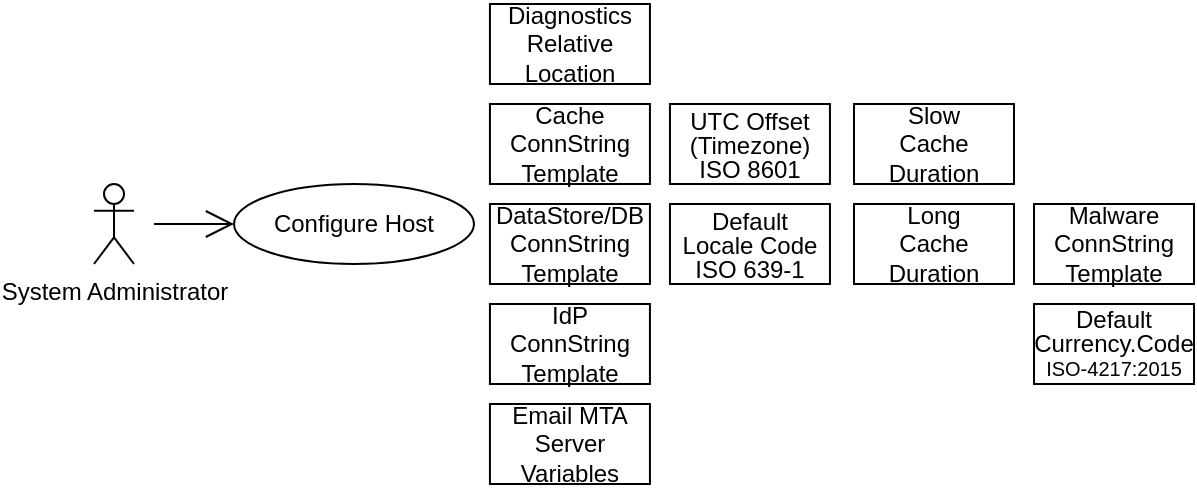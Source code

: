 <mxfile compressed="false" version="20.3.0" type="device">
  <diagram id="mmUZakIsOv3NwlKeWruH" name="Functionality/Configuration - Environment Host">
    <mxGraphModel dx="782" dy="517" grid="1" gridSize="10" guides="1" tooltips="1" connect="1" arrows="1" fold="1" page="1" pageScale="1" pageWidth="827" pageHeight="1169" math="0" shadow="0">
      <root>
        <mxCell id="ZjFRYGrIWTZQ1t4Ij7CG-0" />
        <mxCell id="ZjFRYGrIWTZQ1t4Ij7CG-1" parent="ZjFRYGrIWTZQ1t4Ij7CG-0" />
        <UserObject label="&lt;p style=&quot;line-height: 100%&quot;&gt;Default &lt;br style=&quot;font-size: 12px&quot;&gt;Locale Code&lt;br&gt;ISO 639-1&lt;/p&gt;" link="https://en.wikipedia.org/wiki/List_of_ISO_639-1_codes" id="ZjFRYGrIWTZQ1t4Ij7CG-2">
          <mxCell style="rounded=0;whiteSpace=wrap;html=1;fontFamily=Helvetica;fontSize=12;fontColor=#000000;align=center;strokeColor=#000000;strokeWidth=1;gradientColor=#ffffff;" parent="ZjFRYGrIWTZQ1t4Ij7CG-1" vertex="1">
            <mxGeometry x="417.97" y="300" width="80" height="40" as="geometry" />
          </mxCell>
        </UserObject>
        <mxCell id="ZjFRYGrIWTZQ1t4Ij7CG-3" value="&lt;p style=&quot;line-height: 100%&quot;&gt;UTC Offset&lt;br style=&quot;font-size: 12px&quot;&gt;(Timezone)&lt;br&gt;ISO 8601&lt;br&gt;&lt;/p&gt;" style="rounded=0;whiteSpace=wrap;html=1;fontFamily=Helvetica;fontSize=12;fontColor=#000000;align=center;strokeColor=#000000;strokeWidth=1;gradientColor=#ffffff;" parent="ZjFRYGrIWTZQ1t4Ij7CG-1" vertex="1">
          <mxGeometry x="417.97" y="250" width="80" height="40" as="geometry" />
        </mxCell>
        <UserObject label="Slow&lt;br style=&quot;font-size: 12px;&quot;&gt;Cache Duration" tooltip="eg: 3 seconds" id="ZjFRYGrIWTZQ1t4Ij7CG-4">
          <mxCell style="rounded=0;whiteSpace=wrap;html=1;fontFamily=Helvetica;fontSize=12;fontColor=#000000;align=center;strokeColor=#000000;strokeWidth=1;gradientColor=#ffffff;" parent="ZjFRYGrIWTZQ1t4Ij7CG-1" vertex="1">
            <mxGeometry x="510" y="250" width="80" height="40" as="geometry" />
          </mxCell>
        </UserObject>
        <UserObject label="Long&lt;br style=&quot;font-size: 12px;&quot;&gt;Cache Duration" tooltip="eg: 1 minute" id="ZjFRYGrIWTZQ1t4Ij7CG-5">
          <mxCell style="rounded=0;whiteSpace=wrap;html=1;fontFamily=Helvetica;fontSize=12;fontColor=#000000;align=center;strokeColor=#000000;strokeWidth=1;gradientColor=#ffffff;" parent="ZjFRYGrIWTZQ1t4Ij7CG-1" vertex="1">
            <mxGeometry x="510" y="300" width="80" height="40" as="geometry" />
          </mxCell>
        </UserObject>
        <mxCell id="ZjFRYGrIWTZQ1t4Ij7CG-6" value="Cache&lt;br&gt;ConnString&lt;br&gt;Template" style="rounded=0;whiteSpace=wrap;html=1;fontFamily=Helvetica;fontSize=12;fontColor=#000000;align=center;strokeColor=#000000;strokeWidth=1;gradientColor=#ffffff;" parent="ZjFRYGrIWTZQ1t4Ij7CG-1" vertex="1">
          <mxGeometry x="327.97" y="250" width="80" height="40" as="geometry" />
        </mxCell>
        <mxCell id="ZjFRYGrIWTZQ1t4Ij7CG-7" value="DataStore/DB ConnString&lt;br&gt;Template" style="rounded=0;whiteSpace=wrap;html=1;fontFamily=Helvetica;fontSize=12;fontColor=#000000;align=center;strokeColor=#000000;strokeWidth=1;gradientColor=#ffffff;" parent="ZjFRYGrIWTZQ1t4Ij7CG-1" vertex="1">
          <mxGeometry x="327.97" y="300" width="80" height="40" as="geometry" />
        </mxCell>
        <mxCell id="ZjFRYGrIWTZQ1t4Ij7CG-8" value="IdP ConnString&lt;br&gt;Template" style="rounded=0;whiteSpace=wrap;html=1;fontFamily=Helvetica;fontSize=12;fontColor=#000000;align=center;strokeColor=#000000;strokeWidth=1;gradientColor=#ffffff;" parent="ZjFRYGrIWTZQ1t4Ij7CG-1" vertex="1">
          <mxGeometry x="327.97" y="350" width="80" height="40" as="geometry" />
        </mxCell>
        <mxCell id="ZjFRYGrIWTZQ1t4Ij7CG-9" value="Email MTA Server&lt;br&gt;Variables" style="rounded=0;whiteSpace=wrap;html=1;fontFamily=Helvetica;fontSize=12;fontColor=#000000;align=center;strokeColor=#000000;strokeWidth=1;gradientColor=#ffffff;" parent="ZjFRYGrIWTZQ1t4Ij7CG-1" vertex="1">
          <mxGeometry x="327.97" y="400" width="80" height="40" as="geometry" />
        </mxCell>
        <mxCell id="ZjFRYGrIWTZQ1t4Ij7CG-10" value="Malware ConnString&lt;br&gt;Template" style="rounded=0;whiteSpace=wrap;html=1;fontFamily=Helvetica;fontSize=12;fontColor=#000000;align=center;strokeColor=#000000;strokeWidth=1;gradientColor=#ffffff;" parent="ZjFRYGrIWTZQ1t4Ij7CG-1" vertex="1">
          <mxGeometry x="600" y="300" width="80" height="40" as="geometry" />
        </mxCell>
        <UserObject label="&lt;p style=&quot;line-height: 100%&quot;&gt;Default &lt;br style=&quot;font-size: 12px&quot;&gt;Currency.Code&lt;br&gt;&lt;font style=&quot;font-size: 10px&quot;&gt;ISO-4217:2015&lt;/font&gt;&lt;/p&gt;" link="https://www.iso.org/standard/64758.html" id="ZjFRYGrIWTZQ1t4Ij7CG-11">
          <mxCell style="rounded=0;whiteSpace=wrap;html=1;fontFamily=Helvetica;fontSize=12;fontColor=#000000;align=center;strokeColor=#000000;strokeWidth=1;gradientColor=#ffffff;" parent="ZjFRYGrIWTZQ1t4Ij7CG-1" vertex="1">
            <mxGeometry x="600" y="350" width="80" height="40" as="geometry" />
          </mxCell>
        </UserObject>
        <mxCell id="ZjFRYGrIWTZQ1t4Ij7CG-12" value="Diagnostics&lt;br&gt;Relative Location" style="rounded=0;whiteSpace=wrap;html=1;fontFamily=Helvetica;fontSize=12;fontColor=#000000;align=center;strokeColor=#000000;strokeWidth=1;gradientColor=#ffffff;" parent="ZjFRYGrIWTZQ1t4Ij7CG-1" vertex="1">
          <mxGeometry x="327.97" y="200" width="80" height="40" as="geometry" />
        </mxCell>
        <mxCell id="ZjFRYGrIWTZQ1t4Ij7CG-13" value="&lt;font style=&quot;font-size: 12px&quot;&gt;System Administrator&lt;/font&gt;" style="shape=umlActor;verticalLabelPosition=bottom;labelBackgroundColor=#ffffff;verticalAlign=top;html=1;comic=0;strokeColor=#000000;strokeWidth=1;fillColor=none;gradientColor=#ffffff;fontSize=10;align=center;" parent="ZjFRYGrIWTZQ1t4Ij7CG-1" vertex="1">
          <mxGeometry x="130" y="290" width="20" height="40" as="geometry" />
        </mxCell>
        <mxCell id="ZjFRYGrIWTZQ1t4Ij7CG-14" value="" style="endArrow=open;endFill=1;endSize=12;html=1;strokeColor=#000000;fontSize=10;entryX=0;entryY=0.5;entryDx=0;entryDy=0;" parent="ZjFRYGrIWTZQ1t4Ij7CG-1" target="ZjFRYGrIWTZQ1t4Ij7CG-15" edge="1">
          <mxGeometry width="160" relative="1" as="geometry">
            <mxPoint x="160" y="310" as="sourcePoint" />
            <mxPoint x="220" y="250" as="targetPoint" />
          </mxGeometry>
        </mxCell>
        <mxCell id="ZjFRYGrIWTZQ1t4Ij7CG-15" value="Configure Host" style="ellipse;whiteSpace=wrap;html=1;comic=1;strokeColor=#000000;strokeWidth=1;fillColor=none;gradientColor=#ffffff;fontSize=12;align=center;" parent="ZjFRYGrIWTZQ1t4Ij7CG-1" vertex="1">
          <mxGeometry x="200" y="290" width="120" height="40" as="geometry" />
        </mxCell>
        <mxCell id="K0w_wszp0KBh7Zb2INMU-0" value="Title" parent="ZjFRYGrIWTZQ1t4Ij7CG-0" visible="0" />
        <mxCell id="ZjFRYGrIWTZQ1t4Ij7CG-19" value="&lt;font style=&quot;font-size: 12px&quot;&gt;&lt;span&gt;Diagram: Information&amp;nbsp;&lt;/span&gt;System Base&amp;nbsp;&lt;span&gt;Logical Module -&amp;nbsp;&lt;/span&gt;&lt;span&gt;Functionality -&amp;nbsp;&lt;/span&gt;Configuration&lt;/font&gt;" style="text;strokeColor=none;fillColor=none;html=1;fontSize=10;fontStyle=2;verticalAlign=middle;align=left;shadow=0;glass=0;comic=0;opacity=30;fontColor=#808080;" parent="K0w_wszp0KBh7Zb2INMU-0" vertex="1">
          <mxGeometry x="120" y="470" width="520" height="20" as="geometry" />
        </mxCell>
      </root>
    </mxGraphModel>
  </diagram>
</mxfile>
